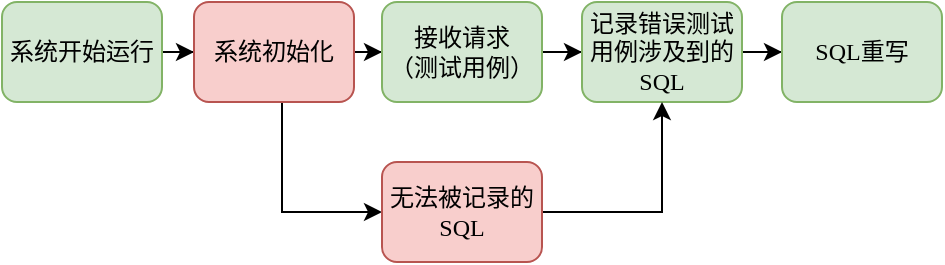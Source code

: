 <mxfile version="28.2.5">
  <diagram name="第 1 页" id="HGbCst0uHRm-Y3ar0iHU">
    <mxGraphModel dx="594" dy="345" grid="1" gridSize="10" guides="1" tooltips="1" connect="1" arrows="1" fold="1" page="1" pageScale="1" pageWidth="1169" pageHeight="827" math="0" shadow="0">
      <root>
        <mxCell id="0" />
        <mxCell id="1" parent="0" />
        <mxCell id="dSkdKwQ3IzfXC95VWWMy-4" value="" style="edgeStyle=orthogonalEdgeStyle;rounded=0;orthogonalLoop=1;jettySize=auto;html=1;fontFamily=宋体;" edge="1" parent="1" source="dSkdKwQ3IzfXC95VWWMy-2" target="dSkdKwQ3IzfXC95VWWMy-3">
          <mxGeometry relative="1" as="geometry" />
        </mxCell>
        <mxCell id="dSkdKwQ3IzfXC95VWWMy-2" value="系统开始运行" style="rounded=1;whiteSpace=wrap;html=1;fontFamily=宋体;fillColor=#d5e8d4;strokeColor=#82b366;" vertex="1" parent="1">
          <mxGeometry x="180" y="210" width="80" height="50" as="geometry" />
        </mxCell>
        <mxCell id="dSkdKwQ3IzfXC95VWWMy-6" value="" style="edgeStyle=orthogonalEdgeStyle;rounded=0;orthogonalLoop=1;jettySize=auto;html=1;fontFamily=宋体;" edge="1" parent="1" source="dSkdKwQ3IzfXC95VWWMy-3" target="dSkdKwQ3IzfXC95VWWMy-5">
          <mxGeometry relative="1" as="geometry" />
        </mxCell>
        <mxCell id="dSkdKwQ3IzfXC95VWWMy-13" value="" style="edgeStyle=orthogonalEdgeStyle;rounded=0;orthogonalLoop=1;jettySize=auto;html=1;entryX=0;entryY=0.5;entryDx=0;entryDy=0;" edge="1" parent="1" source="dSkdKwQ3IzfXC95VWWMy-3" target="dSkdKwQ3IzfXC95VWWMy-12">
          <mxGeometry relative="1" as="geometry">
            <Array as="points">
              <mxPoint x="320" y="315" />
            </Array>
          </mxGeometry>
        </mxCell>
        <mxCell id="dSkdKwQ3IzfXC95VWWMy-3" value="系统初始化" style="whiteSpace=wrap;html=1;rounded=1;fontFamily=宋体;fillColor=#f8cecc;strokeColor=#b85450;" vertex="1" parent="1">
          <mxGeometry x="276" y="210" width="80" height="50" as="geometry" />
        </mxCell>
        <mxCell id="dSkdKwQ3IzfXC95VWWMy-8" value="" style="edgeStyle=orthogonalEdgeStyle;rounded=0;orthogonalLoop=1;jettySize=auto;html=1;fontFamily=宋体;" edge="1" parent="1" source="dSkdKwQ3IzfXC95VWWMy-5" target="dSkdKwQ3IzfXC95VWWMy-7">
          <mxGeometry relative="1" as="geometry" />
        </mxCell>
        <mxCell id="dSkdKwQ3IzfXC95VWWMy-5" value="接收请求&lt;div&gt;（测试用例）&lt;/div&gt;" style="whiteSpace=wrap;html=1;rounded=1;fontFamily=宋体;fillColor=#d5e8d4;strokeColor=#82b366;" vertex="1" parent="1">
          <mxGeometry x="370" y="210" width="80" height="50" as="geometry" />
        </mxCell>
        <mxCell id="dSkdKwQ3IzfXC95VWWMy-10" value="" style="edgeStyle=orthogonalEdgeStyle;rounded=0;orthogonalLoop=1;jettySize=auto;html=1;" edge="1" parent="1" source="dSkdKwQ3IzfXC95VWWMy-7" target="dSkdKwQ3IzfXC95VWWMy-9">
          <mxGeometry relative="1" as="geometry" />
        </mxCell>
        <mxCell id="dSkdKwQ3IzfXC95VWWMy-7" value="记录错误测试用例涉及到的SQL" style="whiteSpace=wrap;html=1;rounded=1;fontFamily=宋体;fillColor=#d5e8d4;strokeColor=#82b366;" vertex="1" parent="1">
          <mxGeometry x="470" y="210" width="80" height="50" as="geometry" />
        </mxCell>
        <mxCell id="dSkdKwQ3IzfXC95VWWMy-9" value="SQL重写" style="whiteSpace=wrap;html=1;rounded=1;fontFamily=宋体;fillColor=#d5e8d4;strokeColor=#82b366;" vertex="1" parent="1">
          <mxGeometry x="570" y="210" width="80" height="50" as="geometry" />
        </mxCell>
        <mxCell id="dSkdKwQ3IzfXC95VWWMy-15" style="edgeStyle=orthogonalEdgeStyle;rounded=0;orthogonalLoop=1;jettySize=auto;html=1;entryX=0.5;entryY=1;entryDx=0;entryDy=0;" edge="1" parent="1" source="dSkdKwQ3IzfXC95VWWMy-12" target="dSkdKwQ3IzfXC95VWWMy-7">
          <mxGeometry relative="1" as="geometry" />
        </mxCell>
        <mxCell id="dSkdKwQ3IzfXC95VWWMy-12" value="无法被记录的SQL" style="whiteSpace=wrap;html=1;rounded=1;fontFamily=宋体;fillColor=#f8cecc;strokeColor=#b85450;" vertex="1" parent="1">
          <mxGeometry x="370" y="290" width="80" height="50" as="geometry" />
        </mxCell>
      </root>
    </mxGraphModel>
  </diagram>
</mxfile>
